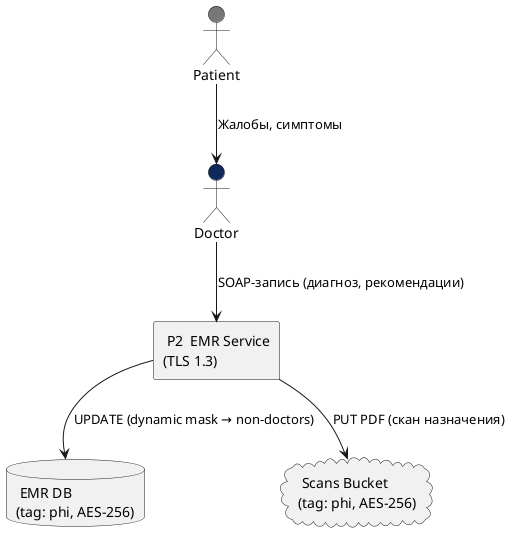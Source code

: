 @startuml DFD_B_secure
actor Patient #777777
actor Doctor  #10295A

rectangle "<&oi_lock_locked> P2  EMR Service\n(TLS 1.3)" as P2

database  "<&oi_lock_locked> EMR DB\n(tag: phi, AES-256)" as EMR
cloud     "<&oi_lock_locked> Scans Bucket\n(tag: phi, AES-256)" as S3

Patient --> Doctor : Жалобы, симптомы
Doctor  --> P2 : SOAP-запись (диагноз, рекомендации)
P2      --> EMR : UPDATE (dynamic mask → non-doctors)
P2      --> S3  : PUT PDF (скан назначения)
@enduml
